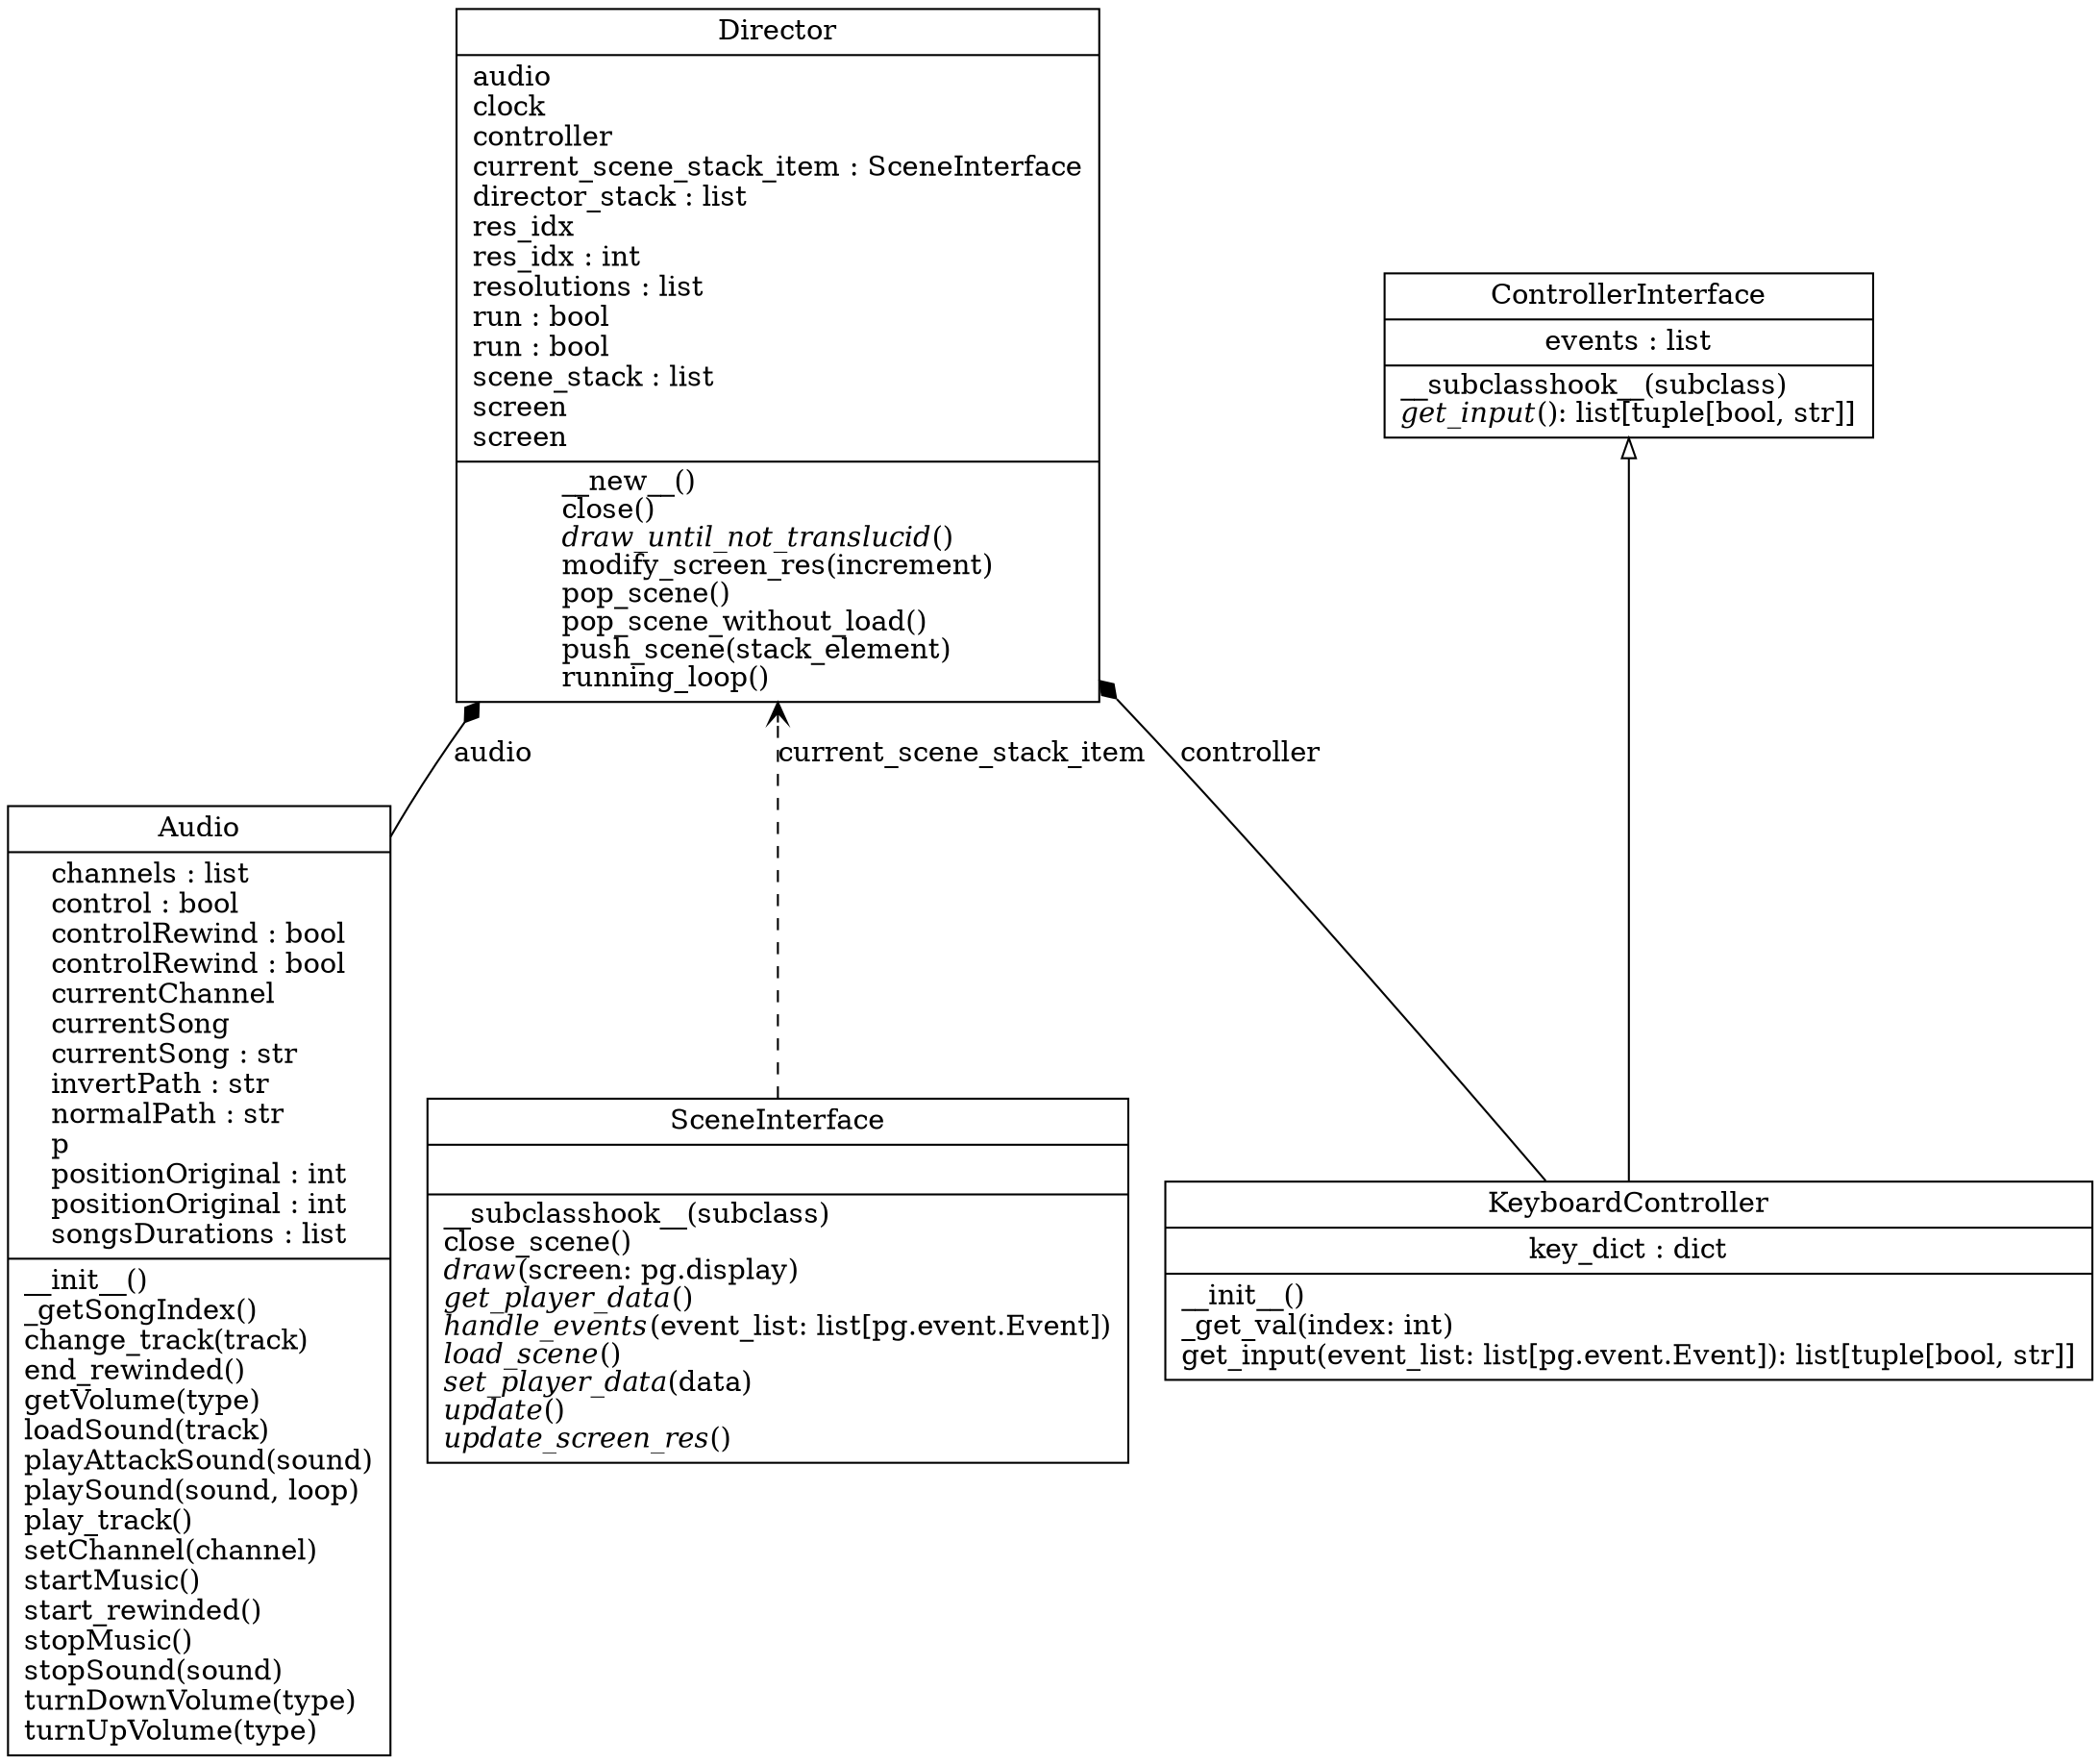 digraph "classes" {
rankdir=BT
charset="utf-8"
"audio.Audio" [color="black", fontcolor="black", label=<{Audio|channels : list<br ALIGN="LEFT"/>control : bool<br ALIGN="LEFT"/>controlRewind : bool<br ALIGN="LEFT"/>controlRewind : bool<br ALIGN="LEFT"/>currentChannel<br ALIGN="LEFT"/>currentSong<br ALIGN="LEFT"/>currentSong : str<br ALIGN="LEFT"/>invertPath : str<br ALIGN="LEFT"/>normalPath : str<br ALIGN="LEFT"/>p<br ALIGN="LEFT"/>positionOriginal : int<br ALIGN="LEFT"/>positionOriginal : int<br ALIGN="LEFT"/>songsDurations : list<br ALIGN="LEFT"/>|__init__()<br ALIGN="LEFT"/>_getSongIndex()<br ALIGN="LEFT"/>change_track(track)<br ALIGN="LEFT"/>end_rewinded()<br ALIGN="LEFT"/>getVolume(type)<br ALIGN="LEFT"/>loadSound(track)<br ALIGN="LEFT"/>playAttackSound(sound)<br ALIGN="LEFT"/>playSound(sound, loop)<br ALIGN="LEFT"/>play_track()<br ALIGN="LEFT"/>setChannel(channel)<br ALIGN="LEFT"/>startMusic()<br ALIGN="LEFT"/>start_rewinded()<br ALIGN="LEFT"/>stopMusic()<br ALIGN="LEFT"/>stopSound(sound)<br ALIGN="LEFT"/>turnDownVolume(type)<br ALIGN="LEFT"/>turnUpVolume(type)<br ALIGN="LEFT"/>}>, shape="record", style="solid"];
"controller.ControllerInterface" [color="black", fontcolor="black", label=<{ControllerInterface|events : list<br ALIGN="LEFT"/>|__subclasshook__(subclass)<br ALIGN="LEFT"/><I>get_input</I>(): list[tuple[bool, str]]<br ALIGN="LEFT"/>}>, shape="record", style="solid"];
"director.Director" [color="black", fontcolor="black", label=<{Director|audio<br ALIGN="LEFT"/>clock<br ALIGN="LEFT"/>controller<br ALIGN="LEFT"/>current_scene_stack_item : SceneInterface<br ALIGN="LEFT"/>director_stack : list<br ALIGN="LEFT"/>res_idx<br ALIGN="LEFT"/>res_idx : int<br ALIGN="LEFT"/>resolutions : list<br ALIGN="LEFT"/>run : bool<br ALIGN="LEFT"/>run : bool<br ALIGN="LEFT"/>scene_stack : list<br ALIGN="LEFT"/>screen<br ALIGN="LEFT"/>screen<br ALIGN="LEFT"/>|__new__()<br ALIGN="LEFT"/>close()<br ALIGN="LEFT"/><I>draw_until_not_translucid</I>()<br ALIGN="LEFT"/>modify_screen_res(increment)<br ALIGN="LEFT"/>pop_scene()<br ALIGN="LEFT"/>pop_scene_without_load()<br ALIGN="LEFT"/>push_scene(stack_element)<br ALIGN="LEFT"/>running_loop()<br ALIGN="LEFT"/>}>, shape="record", style="solid"];
"controller.KeyboardController" [color="black", fontcolor="black", label=<{KeyboardController|key_dict : dict<br ALIGN="LEFT"/>|__init__()<br ALIGN="LEFT"/>_get_val(index: int)<br ALIGN="LEFT"/>get_input(event_list: list[pg.event.Event]): list[tuple[bool, str]]<br ALIGN="LEFT"/>}>, shape="record", style="solid"];
"scene.SceneInterface" [color="black", fontcolor="black", label=<{SceneInterface|<br ALIGN="LEFT"/>|__subclasshook__(subclass)<br ALIGN="LEFT"/>close_scene()<br ALIGN="LEFT"/><I>draw</I>(screen: pg.display)<br ALIGN="LEFT"/><I>get_player_data</I>()<br ALIGN="LEFT"/><I>handle_events</I>(event_list: list[pg.event.Event])<br ALIGN="LEFT"/><I>load_scene</I>()<br ALIGN="LEFT"/><I>set_player_data</I>(data)<br ALIGN="LEFT"/><I>update</I>()<br ALIGN="LEFT"/><I>update_screen_res</I>()<br ALIGN="LEFT"/>}>, shape="record", style="solid"];
"controller.KeyboardController" -> "controller.ControllerInterface" [arrowhead="empty", arrowtail="none"];
"audio.Audio" -> "director.Director" [arrowhead="diamond", arrowtail="none", fontcolor="black", label="audio", style="solid"];
"controller.KeyboardController" -> "director.Director" [arrowhead="diamond", arrowtail="none", fontcolor="black", label="controller", style="solid"];
"scene.SceneInterface" -> "director.Director" [arrowhead="open", fontcolor="black", label="current_scene_stack_item", style="dashed"];
}
